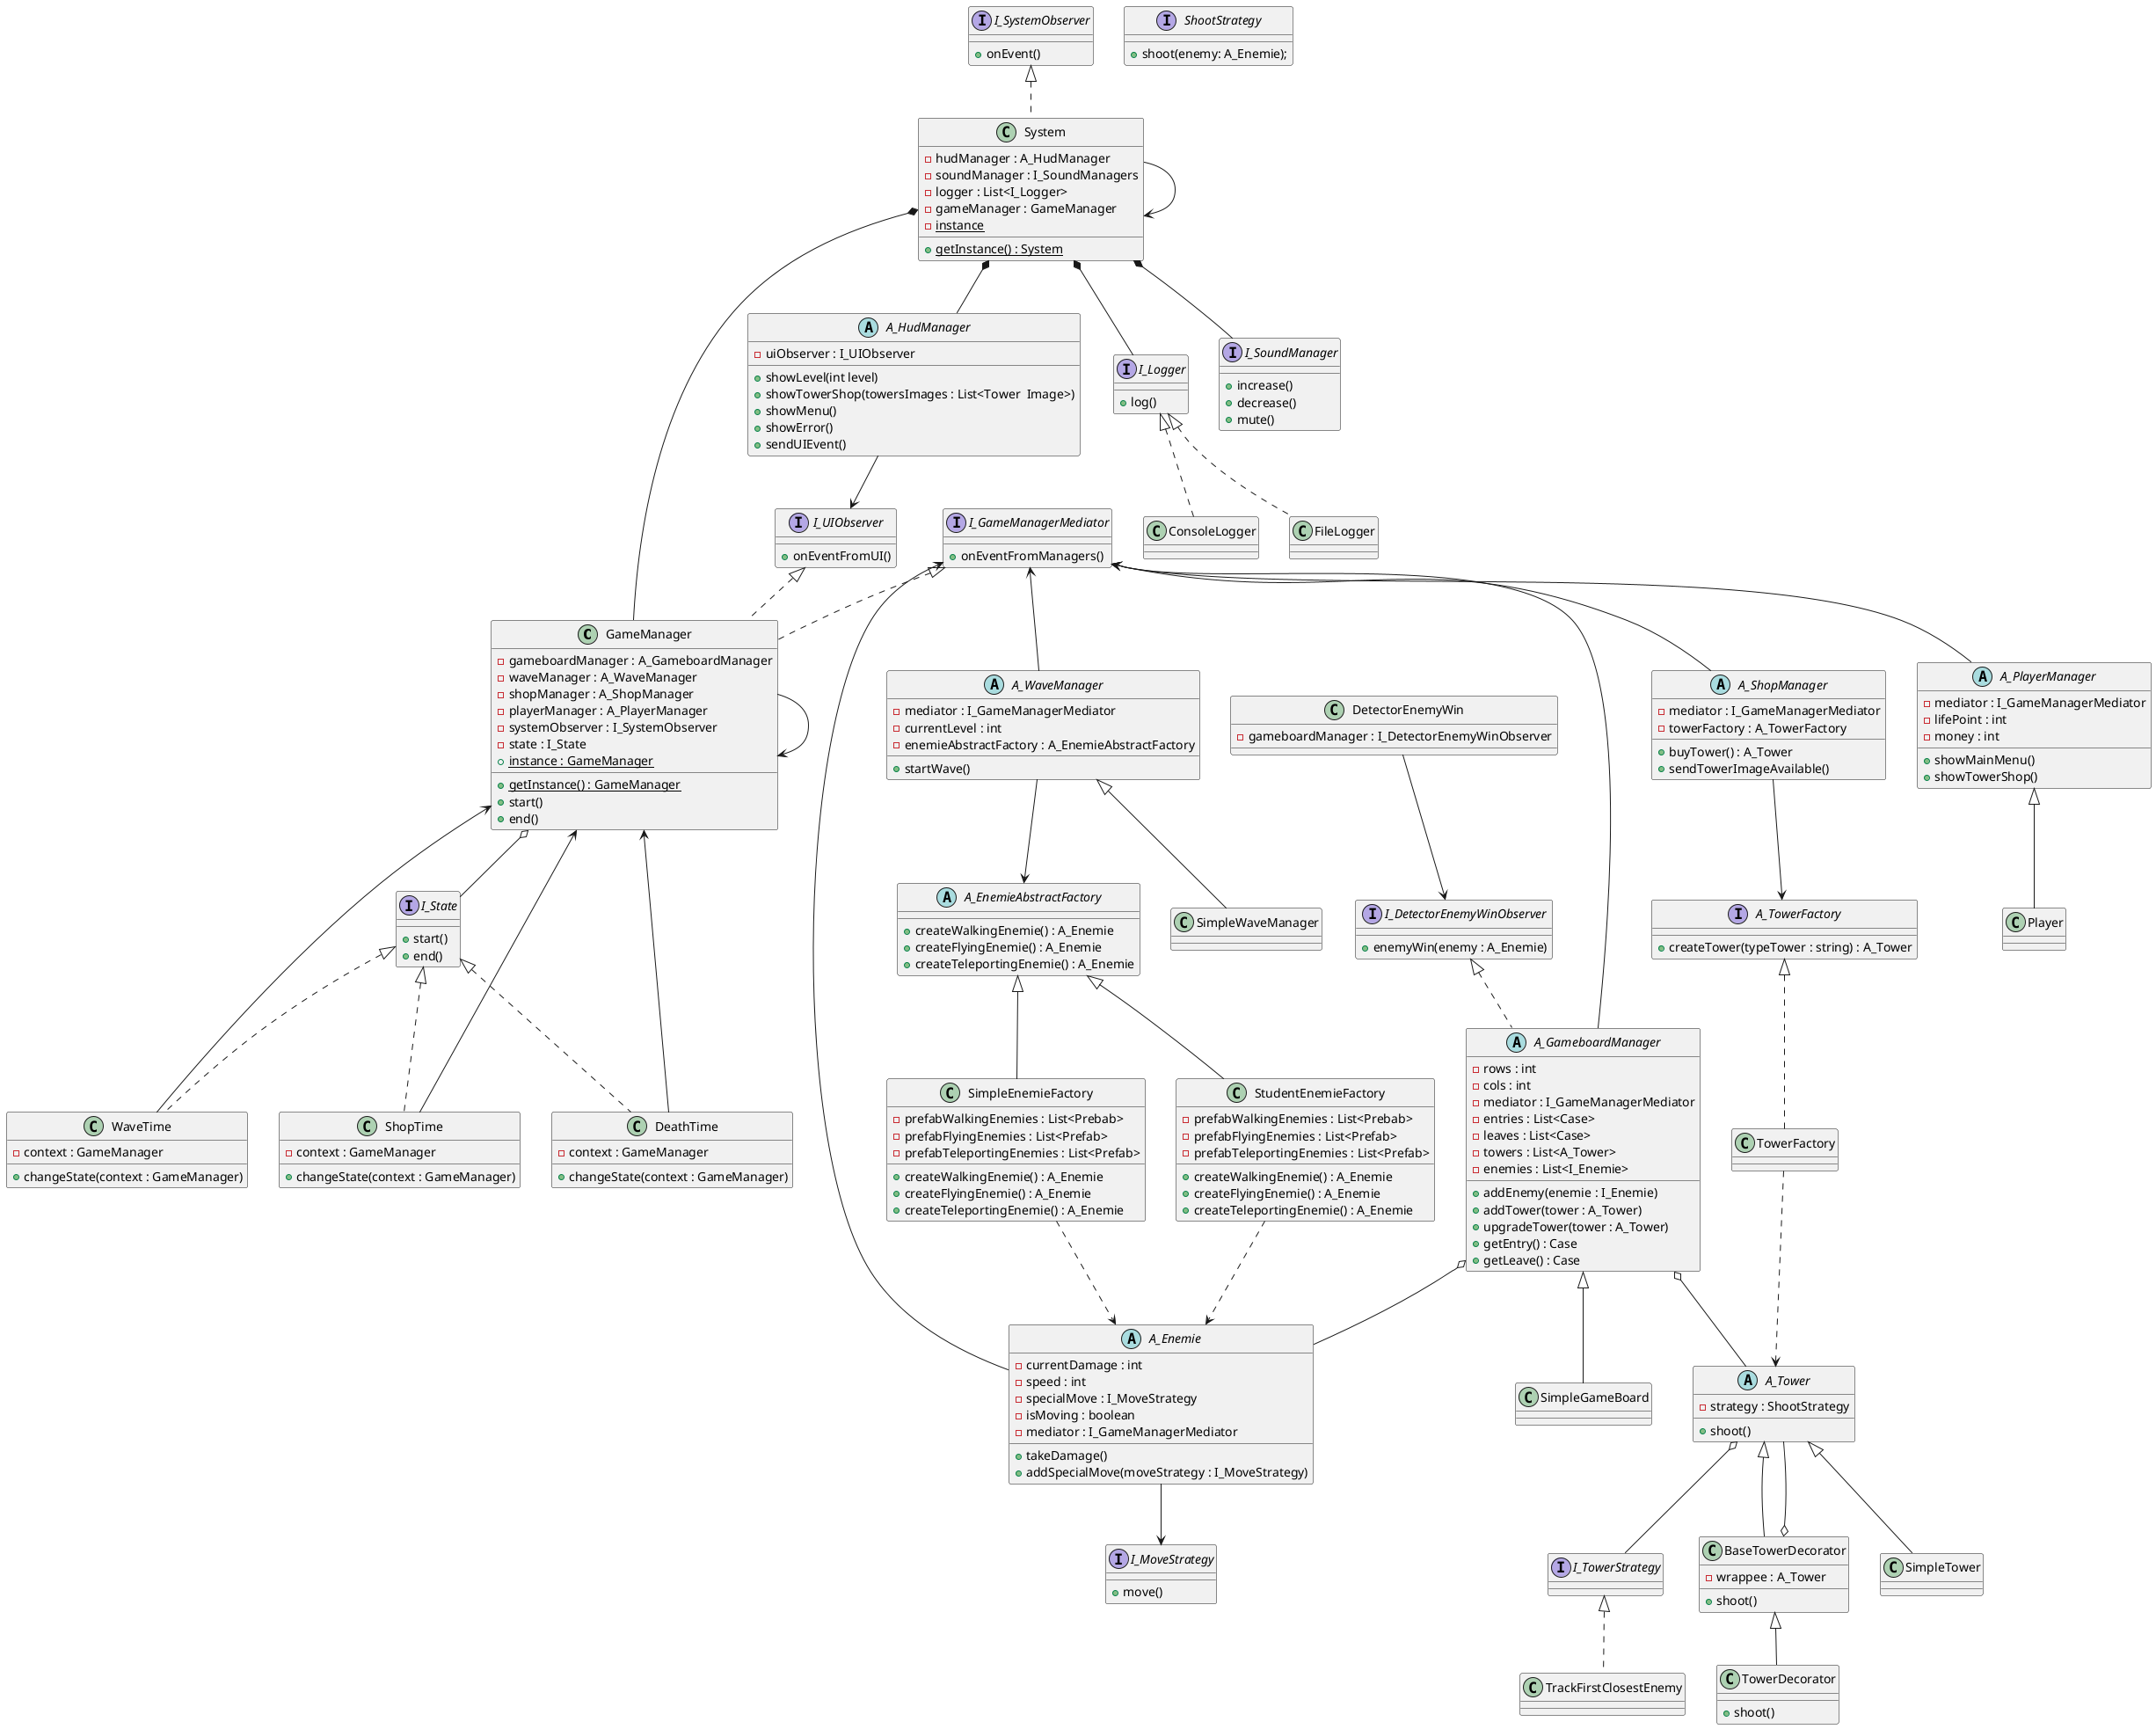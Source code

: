 @startuml "tower_defense_uml"

/' left to right direction '/
/' skinparam linetype ortho '/
/' skinparam linetype polyline '/

class GameManager implements I_UIObserver, I_GameManagerMediator {
    - gameboardManager : A_GameboardManager
    - waveManager : A_WaveManager
    - shopManager : A_ShopManager
    - playerManager : A_PlayerManager
    - systemObserver : I_SystemObserver
    - state : I_State
    + {static} instance : GameManager
    + {static} getInstance() : GameManager
    + start()
    + end()
}

interface I_State {
    + start()
    + end()
}

GameManager o-- I_State

class WaveTime implements I_State {
    - context : GameManager
    + changeState(context : GameManager)
}

WaveTime --> GameManager

class ShopTime implements I_State {
    - context : GameManager
    + changeState(context : GameManager)
}

ShopTime --> GameManager

class DeathTime implements I_State {
    - context : GameManager
    + changeState(context : GameManager)
}

DeathTime --> GameManager

GameManager --> GameManager

class System implements I_SystemObserver {
    - hudManager : A_HudManager
    - soundManager : I_SoundManagers
    - logger : List<I_Logger>
    - gameManager : GameManager
    - {static} instance

    + {static} getInstance() : System
}

System --> System

interface I_Logger {
    + log()
}

class FileLogger implements I_Logger {
}

class ConsoleLogger implements I_Logger {
}

' note left of GameManager
'     Orchestre le cycle de vie du jeu en
'     coordonnant les différents gestionnaires
'     nécessaires au fonctionnement du TowerDefense.
' end note

abstract class A_GameboardManager  {
    - rows : int
    - cols : int
    - mediator : I_GameManagerMediator
    - entries : List<Case>
    - leaves : List<Case>
    - towers : List<A_Tower>
    - enemies : List<I_Enemie>
    + addEnemy(enemie : I_Enemie)
    + addTower(tower : A_Tower)
    + upgradeTower(tower : A_Tower)
    + getEntry() : Case
    + getLeave() : Case
}

A_GameboardManager o-- A_Tower
BaseTowerDecorator o-- A_Tower

class BaseTowerDecorator extends A_Tower {
    - wrappee : A_Tower
    + shoot()
}

class TowerDecorator extends BaseTowerDecorator {
    + shoot()
}

/' A_GameboardManager *-- TowerDecorator '/
/' A_GameboardManager --> TowerDecorator '/

abstract class A_WaveManager  {
    - mediator : I_GameManagerMediator
    - currentLevel : int
    - enemieAbstractFactory : A_EnemieAbstractFactory
    + startWave()
}

abstract class A_EnemieAbstractFactory {
    + createWalkingEnemie() : A_Enemie
    + createFlyingEnemie() : A_Enemie
    + createTeleportingEnemie() : A_Enemie
}

A_WaveManager --> A_EnemieAbstractFactory
A_WaveManager <|-- SimpleWaveManager

class StudentEnemieFactory extends A_EnemieAbstractFactory {
    - prefabWalkingEnemies : List<Prebab>
    - prefabFlyingEnemies : List<Prefab>
    - prefabTeleportingEnemies : List<Prefab>
    + createWalkingEnemie() : A_Enemie
    + createFlyingEnemie() : A_Enemie
    + createTeleportingEnemie() : A_Enemie
}

StudentEnemieFactory ..> A_Enemie

class SimpleEnemieFactory extends A_EnemieAbstractFactory {
    - prefabWalkingEnemies : List<Prebab>
    - prefabFlyingEnemies : List<Prefab>
    - prefabTeleportingEnemies : List<Prefab>
    + createWalkingEnemie() : A_Enemie
    + createFlyingEnemie() : A_Enemie
    + createTeleportingEnemie() : A_Enemie
}

SimpleEnemieFactory ..> A_Enemie

abstract class A_ShopManager {
    - mediator : I_GameManagerMediator
    - towerFactory : A_TowerFactory
    + buyTower() : A_Tower
    + sendTowerImageAvailable()
}

abstract class A_PlayerManager  {
    - mediator : I_GameManagerMediator
    - lifePoint : int
    - money : int
    + showMainMenu()
    + showTowerShop()
}

class TowerFactory implements A_TowerFactory {

}

A_ShopManager --> A_TowerFactory

abstract class A_HudManager {
    - uiObserver : I_UIObserver
    + showLevel(int level)
    + showTowerShop(towersImages : List<Tower  Image>)
    + showMenu()
    + showError()
    + sendUIEvent()
}

interface A_TowerFactory {
    + createTower(typeTower : string) : A_Tower
}

interface I_SoundManager {
    + increase()
    + decrease()
    + mute()
}

interface I_SystemObserver {
    + onEvent()
}

interface I_UIObserver {
    + onEventFromUI()
}

interface I_GameManagerMediator {
    + onEventFromManagers()
}

/' GameManager o-- A_GameboardManager
GameManager o-- A_WaveManager
GameManager o-- A_ShopManager
GameManager o-- A_PlayerManager
GameManager o-- I_SystemObserver '/

System *-- A_HudManager
System *-- I_SoundManager
System *-- I_Logger
System *-- GameManager

A_HudManager --> I_UIObserver

I_GameManagerMediator <-- A_GameboardManager
I_GameManagerMediator <-- A_PlayerManager
I_GameManagerMediator <-- A_WaveManager
I_GameManagerMediator <-- A_ShopManager

/' A_GameboardManager o-- A_Tower '/
A_GameboardManager o-- A_Enemie

TowerFactory ..> A_Tower

abstract class A_Tower {
    - strategy : ShootStrategy
    + shoot()
}

class SimpleTower extends A_Tower {
    
}

interface I_MoveStrategy {
    + move()
}

abstract class A_Enemie {
    - currentDamage : int
    - speed : int
    - specialMove : I_MoveStrategy
    - isMoving : boolean
    - mediator : I_GameManagerMediator
    + takeDamage()
    + addSpecialMove(moveStrategy : I_MoveStrategy)
}

A_Enemie --> I_MoveStrategy
A_Enemie --> I_GameManagerMediator

class SimpleGameBoard extends A_GameboardManager {

}

interface ShootStrategy {
    + shoot(enemy: A_Enemie);
}

class TrackFirstClosestEnemy implements I_TowerStrategy {
    
}

A_Tower o-- I_TowerStrategy

class Player extends A_PlayerManager {
    
}

interface I_DetectorEnemyWinObserver {
    + enemyWin(enemy : A_Enemie)
}

class DetectorEnemyWin {
    - gameboardManager : I_DetectorEnemyWinObserver
}

abstract class A_GameboardManager implements I_DetectorEnemyWinObserver {
    
}

DetectorEnemyWin --> I_DetectorEnemyWinObserver

@enduml